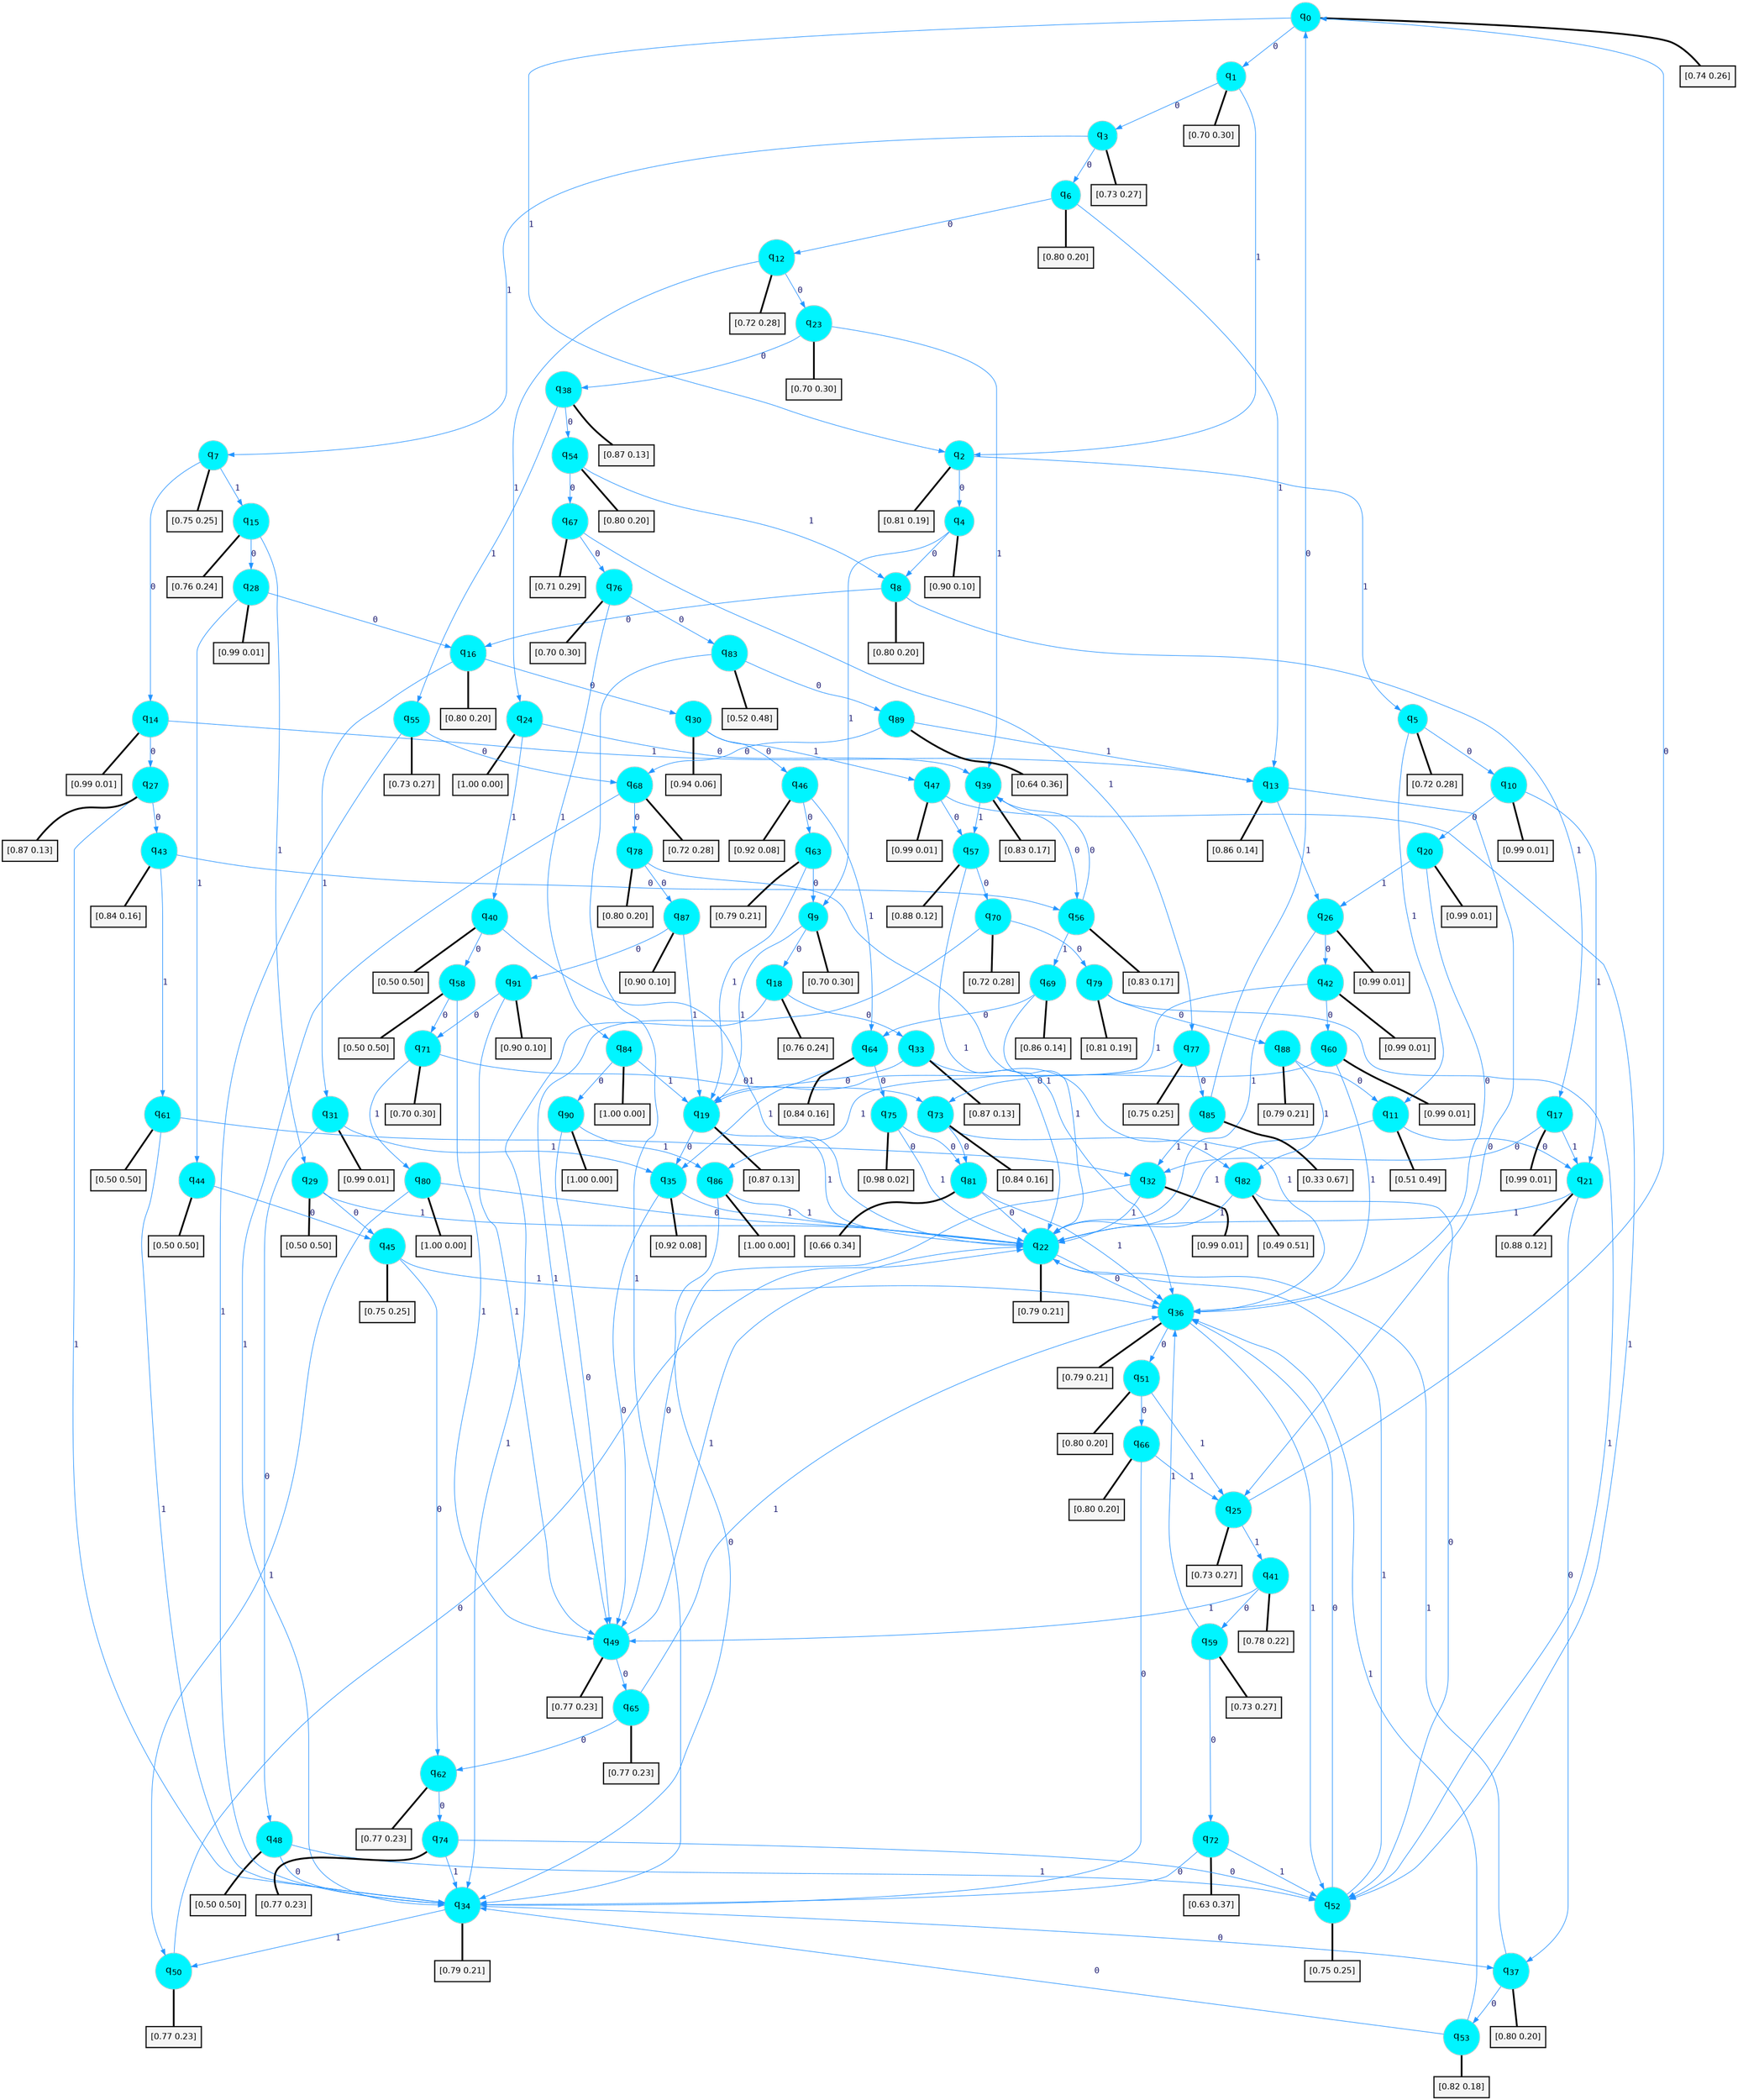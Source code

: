 digraph G {
graph [
bgcolor=transparent, dpi=300, rankdir=TD, size="40,25"];
node [
color=gray, fillcolor=turquoise1, fontcolor=black, fontname=Helvetica, fontsize=16, fontweight=bold, shape=circle, style=filled];
edge [
arrowsize=1, color=dodgerblue1, fontcolor=midnightblue, fontname=courier, fontweight=bold, penwidth=1, style=solid, weight=20];
0[label=<q<SUB>0</SUB>>];
1[label=<q<SUB>1</SUB>>];
2[label=<q<SUB>2</SUB>>];
3[label=<q<SUB>3</SUB>>];
4[label=<q<SUB>4</SUB>>];
5[label=<q<SUB>5</SUB>>];
6[label=<q<SUB>6</SUB>>];
7[label=<q<SUB>7</SUB>>];
8[label=<q<SUB>8</SUB>>];
9[label=<q<SUB>9</SUB>>];
10[label=<q<SUB>10</SUB>>];
11[label=<q<SUB>11</SUB>>];
12[label=<q<SUB>12</SUB>>];
13[label=<q<SUB>13</SUB>>];
14[label=<q<SUB>14</SUB>>];
15[label=<q<SUB>15</SUB>>];
16[label=<q<SUB>16</SUB>>];
17[label=<q<SUB>17</SUB>>];
18[label=<q<SUB>18</SUB>>];
19[label=<q<SUB>19</SUB>>];
20[label=<q<SUB>20</SUB>>];
21[label=<q<SUB>21</SUB>>];
22[label=<q<SUB>22</SUB>>];
23[label=<q<SUB>23</SUB>>];
24[label=<q<SUB>24</SUB>>];
25[label=<q<SUB>25</SUB>>];
26[label=<q<SUB>26</SUB>>];
27[label=<q<SUB>27</SUB>>];
28[label=<q<SUB>28</SUB>>];
29[label=<q<SUB>29</SUB>>];
30[label=<q<SUB>30</SUB>>];
31[label=<q<SUB>31</SUB>>];
32[label=<q<SUB>32</SUB>>];
33[label=<q<SUB>33</SUB>>];
34[label=<q<SUB>34</SUB>>];
35[label=<q<SUB>35</SUB>>];
36[label=<q<SUB>36</SUB>>];
37[label=<q<SUB>37</SUB>>];
38[label=<q<SUB>38</SUB>>];
39[label=<q<SUB>39</SUB>>];
40[label=<q<SUB>40</SUB>>];
41[label=<q<SUB>41</SUB>>];
42[label=<q<SUB>42</SUB>>];
43[label=<q<SUB>43</SUB>>];
44[label=<q<SUB>44</SUB>>];
45[label=<q<SUB>45</SUB>>];
46[label=<q<SUB>46</SUB>>];
47[label=<q<SUB>47</SUB>>];
48[label=<q<SUB>48</SUB>>];
49[label=<q<SUB>49</SUB>>];
50[label=<q<SUB>50</SUB>>];
51[label=<q<SUB>51</SUB>>];
52[label=<q<SUB>52</SUB>>];
53[label=<q<SUB>53</SUB>>];
54[label=<q<SUB>54</SUB>>];
55[label=<q<SUB>55</SUB>>];
56[label=<q<SUB>56</SUB>>];
57[label=<q<SUB>57</SUB>>];
58[label=<q<SUB>58</SUB>>];
59[label=<q<SUB>59</SUB>>];
60[label=<q<SUB>60</SUB>>];
61[label=<q<SUB>61</SUB>>];
62[label=<q<SUB>62</SUB>>];
63[label=<q<SUB>63</SUB>>];
64[label=<q<SUB>64</SUB>>];
65[label=<q<SUB>65</SUB>>];
66[label=<q<SUB>66</SUB>>];
67[label=<q<SUB>67</SUB>>];
68[label=<q<SUB>68</SUB>>];
69[label=<q<SUB>69</SUB>>];
70[label=<q<SUB>70</SUB>>];
71[label=<q<SUB>71</SUB>>];
72[label=<q<SUB>72</SUB>>];
73[label=<q<SUB>73</SUB>>];
74[label=<q<SUB>74</SUB>>];
75[label=<q<SUB>75</SUB>>];
76[label=<q<SUB>76</SUB>>];
77[label=<q<SUB>77</SUB>>];
78[label=<q<SUB>78</SUB>>];
79[label=<q<SUB>79</SUB>>];
80[label=<q<SUB>80</SUB>>];
81[label=<q<SUB>81</SUB>>];
82[label=<q<SUB>82</SUB>>];
83[label=<q<SUB>83</SUB>>];
84[label=<q<SUB>84</SUB>>];
85[label=<q<SUB>85</SUB>>];
86[label=<q<SUB>86</SUB>>];
87[label=<q<SUB>87</SUB>>];
88[label=<q<SUB>88</SUB>>];
89[label=<q<SUB>89</SUB>>];
90[label=<q<SUB>90</SUB>>];
91[label=<q<SUB>91</SUB>>];
92[label="[0.74 0.26]", shape=box,fontcolor=black, fontname=Helvetica, fontsize=14, penwidth=2, fillcolor=whitesmoke,color=black];
93[label="[0.70 0.30]", shape=box,fontcolor=black, fontname=Helvetica, fontsize=14, penwidth=2, fillcolor=whitesmoke,color=black];
94[label="[0.81 0.19]", shape=box,fontcolor=black, fontname=Helvetica, fontsize=14, penwidth=2, fillcolor=whitesmoke,color=black];
95[label="[0.73 0.27]", shape=box,fontcolor=black, fontname=Helvetica, fontsize=14, penwidth=2, fillcolor=whitesmoke,color=black];
96[label="[0.90 0.10]", shape=box,fontcolor=black, fontname=Helvetica, fontsize=14, penwidth=2, fillcolor=whitesmoke,color=black];
97[label="[0.72 0.28]", shape=box,fontcolor=black, fontname=Helvetica, fontsize=14, penwidth=2, fillcolor=whitesmoke,color=black];
98[label="[0.80 0.20]", shape=box,fontcolor=black, fontname=Helvetica, fontsize=14, penwidth=2, fillcolor=whitesmoke,color=black];
99[label="[0.75 0.25]", shape=box,fontcolor=black, fontname=Helvetica, fontsize=14, penwidth=2, fillcolor=whitesmoke,color=black];
100[label="[0.80 0.20]", shape=box,fontcolor=black, fontname=Helvetica, fontsize=14, penwidth=2, fillcolor=whitesmoke,color=black];
101[label="[0.70 0.30]", shape=box,fontcolor=black, fontname=Helvetica, fontsize=14, penwidth=2, fillcolor=whitesmoke,color=black];
102[label="[0.99 0.01]", shape=box,fontcolor=black, fontname=Helvetica, fontsize=14, penwidth=2, fillcolor=whitesmoke,color=black];
103[label="[0.51 0.49]", shape=box,fontcolor=black, fontname=Helvetica, fontsize=14, penwidth=2, fillcolor=whitesmoke,color=black];
104[label="[0.72 0.28]", shape=box,fontcolor=black, fontname=Helvetica, fontsize=14, penwidth=2, fillcolor=whitesmoke,color=black];
105[label="[0.86 0.14]", shape=box,fontcolor=black, fontname=Helvetica, fontsize=14, penwidth=2, fillcolor=whitesmoke,color=black];
106[label="[0.99 0.01]", shape=box,fontcolor=black, fontname=Helvetica, fontsize=14, penwidth=2, fillcolor=whitesmoke,color=black];
107[label="[0.76 0.24]", shape=box,fontcolor=black, fontname=Helvetica, fontsize=14, penwidth=2, fillcolor=whitesmoke,color=black];
108[label="[0.80 0.20]", shape=box,fontcolor=black, fontname=Helvetica, fontsize=14, penwidth=2, fillcolor=whitesmoke,color=black];
109[label="[0.99 0.01]", shape=box,fontcolor=black, fontname=Helvetica, fontsize=14, penwidth=2, fillcolor=whitesmoke,color=black];
110[label="[0.76 0.24]", shape=box,fontcolor=black, fontname=Helvetica, fontsize=14, penwidth=2, fillcolor=whitesmoke,color=black];
111[label="[0.87 0.13]", shape=box,fontcolor=black, fontname=Helvetica, fontsize=14, penwidth=2, fillcolor=whitesmoke,color=black];
112[label="[0.99 0.01]", shape=box,fontcolor=black, fontname=Helvetica, fontsize=14, penwidth=2, fillcolor=whitesmoke,color=black];
113[label="[0.88 0.12]", shape=box,fontcolor=black, fontname=Helvetica, fontsize=14, penwidth=2, fillcolor=whitesmoke,color=black];
114[label="[0.79 0.21]", shape=box,fontcolor=black, fontname=Helvetica, fontsize=14, penwidth=2, fillcolor=whitesmoke,color=black];
115[label="[0.70 0.30]", shape=box,fontcolor=black, fontname=Helvetica, fontsize=14, penwidth=2, fillcolor=whitesmoke,color=black];
116[label="[1.00 0.00]", shape=box,fontcolor=black, fontname=Helvetica, fontsize=14, penwidth=2, fillcolor=whitesmoke,color=black];
117[label="[0.73 0.27]", shape=box,fontcolor=black, fontname=Helvetica, fontsize=14, penwidth=2, fillcolor=whitesmoke,color=black];
118[label="[0.99 0.01]", shape=box,fontcolor=black, fontname=Helvetica, fontsize=14, penwidth=2, fillcolor=whitesmoke,color=black];
119[label="[0.87 0.13]", shape=box,fontcolor=black, fontname=Helvetica, fontsize=14, penwidth=2, fillcolor=whitesmoke,color=black];
120[label="[0.99 0.01]", shape=box,fontcolor=black, fontname=Helvetica, fontsize=14, penwidth=2, fillcolor=whitesmoke,color=black];
121[label="[0.50 0.50]", shape=box,fontcolor=black, fontname=Helvetica, fontsize=14, penwidth=2, fillcolor=whitesmoke,color=black];
122[label="[0.94 0.06]", shape=box,fontcolor=black, fontname=Helvetica, fontsize=14, penwidth=2, fillcolor=whitesmoke,color=black];
123[label="[0.99 0.01]", shape=box,fontcolor=black, fontname=Helvetica, fontsize=14, penwidth=2, fillcolor=whitesmoke,color=black];
124[label="[0.99 0.01]", shape=box,fontcolor=black, fontname=Helvetica, fontsize=14, penwidth=2, fillcolor=whitesmoke,color=black];
125[label="[0.87 0.13]", shape=box,fontcolor=black, fontname=Helvetica, fontsize=14, penwidth=2, fillcolor=whitesmoke,color=black];
126[label="[0.79 0.21]", shape=box,fontcolor=black, fontname=Helvetica, fontsize=14, penwidth=2, fillcolor=whitesmoke,color=black];
127[label="[0.92 0.08]", shape=box,fontcolor=black, fontname=Helvetica, fontsize=14, penwidth=2, fillcolor=whitesmoke,color=black];
128[label="[0.79 0.21]", shape=box,fontcolor=black, fontname=Helvetica, fontsize=14, penwidth=2, fillcolor=whitesmoke,color=black];
129[label="[0.80 0.20]", shape=box,fontcolor=black, fontname=Helvetica, fontsize=14, penwidth=2, fillcolor=whitesmoke,color=black];
130[label="[0.87 0.13]", shape=box,fontcolor=black, fontname=Helvetica, fontsize=14, penwidth=2, fillcolor=whitesmoke,color=black];
131[label="[0.83 0.17]", shape=box,fontcolor=black, fontname=Helvetica, fontsize=14, penwidth=2, fillcolor=whitesmoke,color=black];
132[label="[0.50 0.50]", shape=box,fontcolor=black, fontname=Helvetica, fontsize=14, penwidth=2, fillcolor=whitesmoke,color=black];
133[label="[0.78 0.22]", shape=box,fontcolor=black, fontname=Helvetica, fontsize=14, penwidth=2, fillcolor=whitesmoke,color=black];
134[label="[0.99 0.01]", shape=box,fontcolor=black, fontname=Helvetica, fontsize=14, penwidth=2, fillcolor=whitesmoke,color=black];
135[label="[0.84 0.16]", shape=box,fontcolor=black, fontname=Helvetica, fontsize=14, penwidth=2, fillcolor=whitesmoke,color=black];
136[label="[0.50 0.50]", shape=box,fontcolor=black, fontname=Helvetica, fontsize=14, penwidth=2, fillcolor=whitesmoke,color=black];
137[label="[0.75 0.25]", shape=box,fontcolor=black, fontname=Helvetica, fontsize=14, penwidth=2, fillcolor=whitesmoke,color=black];
138[label="[0.92 0.08]", shape=box,fontcolor=black, fontname=Helvetica, fontsize=14, penwidth=2, fillcolor=whitesmoke,color=black];
139[label="[0.99 0.01]", shape=box,fontcolor=black, fontname=Helvetica, fontsize=14, penwidth=2, fillcolor=whitesmoke,color=black];
140[label="[0.50 0.50]", shape=box,fontcolor=black, fontname=Helvetica, fontsize=14, penwidth=2, fillcolor=whitesmoke,color=black];
141[label="[0.77 0.23]", shape=box,fontcolor=black, fontname=Helvetica, fontsize=14, penwidth=2, fillcolor=whitesmoke,color=black];
142[label="[0.77 0.23]", shape=box,fontcolor=black, fontname=Helvetica, fontsize=14, penwidth=2, fillcolor=whitesmoke,color=black];
143[label="[0.80 0.20]", shape=box,fontcolor=black, fontname=Helvetica, fontsize=14, penwidth=2, fillcolor=whitesmoke,color=black];
144[label="[0.75 0.25]", shape=box,fontcolor=black, fontname=Helvetica, fontsize=14, penwidth=2, fillcolor=whitesmoke,color=black];
145[label="[0.82 0.18]", shape=box,fontcolor=black, fontname=Helvetica, fontsize=14, penwidth=2, fillcolor=whitesmoke,color=black];
146[label="[0.80 0.20]", shape=box,fontcolor=black, fontname=Helvetica, fontsize=14, penwidth=2, fillcolor=whitesmoke,color=black];
147[label="[0.73 0.27]", shape=box,fontcolor=black, fontname=Helvetica, fontsize=14, penwidth=2, fillcolor=whitesmoke,color=black];
148[label="[0.83 0.17]", shape=box,fontcolor=black, fontname=Helvetica, fontsize=14, penwidth=2, fillcolor=whitesmoke,color=black];
149[label="[0.88 0.12]", shape=box,fontcolor=black, fontname=Helvetica, fontsize=14, penwidth=2, fillcolor=whitesmoke,color=black];
150[label="[0.50 0.50]", shape=box,fontcolor=black, fontname=Helvetica, fontsize=14, penwidth=2, fillcolor=whitesmoke,color=black];
151[label="[0.73 0.27]", shape=box,fontcolor=black, fontname=Helvetica, fontsize=14, penwidth=2, fillcolor=whitesmoke,color=black];
152[label="[0.99 0.01]", shape=box,fontcolor=black, fontname=Helvetica, fontsize=14, penwidth=2, fillcolor=whitesmoke,color=black];
153[label="[0.50 0.50]", shape=box,fontcolor=black, fontname=Helvetica, fontsize=14, penwidth=2, fillcolor=whitesmoke,color=black];
154[label="[0.77 0.23]", shape=box,fontcolor=black, fontname=Helvetica, fontsize=14, penwidth=2, fillcolor=whitesmoke,color=black];
155[label="[0.79 0.21]", shape=box,fontcolor=black, fontname=Helvetica, fontsize=14, penwidth=2, fillcolor=whitesmoke,color=black];
156[label="[0.84 0.16]", shape=box,fontcolor=black, fontname=Helvetica, fontsize=14, penwidth=2, fillcolor=whitesmoke,color=black];
157[label="[0.77 0.23]", shape=box,fontcolor=black, fontname=Helvetica, fontsize=14, penwidth=2, fillcolor=whitesmoke,color=black];
158[label="[0.80 0.20]", shape=box,fontcolor=black, fontname=Helvetica, fontsize=14, penwidth=2, fillcolor=whitesmoke,color=black];
159[label="[0.71 0.29]", shape=box,fontcolor=black, fontname=Helvetica, fontsize=14, penwidth=2, fillcolor=whitesmoke,color=black];
160[label="[0.72 0.28]", shape=box,fontcolor=black, fontname=Helvetica, fontsize=14, penwidth=2, fillcolor=whitesmoke,color=black];
161[label="[0.86 0.14]", shape=box,fontcolor=black, fontname=Helvetica, fontsize=14, penwidth=2, fillcolor=whitesmoke,color=black];
162[label="[0.72 0.28]", shape=box,fontcolor=black, fontname=Helvetica, fontsize=14, penwidth=2, fillcolor=whitesmoke,color=black];
163[label="[0.70 0.30]", shape=box,fontcolor=black, fontname=Helvetica, fontsize=14, penwidth=2, fillcolor=whitesmoke,color=black];
164[label="[0.63 0.37]", shape=box,fontcolor=black, fontname=Helvetica, fontsize=14, penwidth=2, fillcolor=whitesmoke,color=black];
165[label="[0.84 0.16]", shape=box,fontcolor=black, fontname=Helvetica, fontsize=14, penwidth=2, fillcolor=whitesmoke,color=black];
166[label="[0.77 0.23]", shape=box,fontcolor=black, fontname=Helvetica, fontsize=14, penwidth=2, fillcolor=whitesmoke,color=black];
167[label="[0.98 0.02]", shape=box,fontcolor=black, fontname=Helvetica, fontsize=14, penwidth=2, fillcolor=whitesmoke,color=black];
168[label="[0.70 0.30]", shape=box,fontcolor=black, fontname=Helvetica, fontsize=14, penwidth=2, fillcolor=whitesmoke,color=black];
169[label="[0.75 0.25]", shape=box,fontcolor=black, fontname=Helvetica, fontsize=14, penwidth=2, fillcolor=whitesmoke,color=black];
170[label="[0.80 0.20]", shape=box,fontcolor=black, fontname=Helvetica, fontsize=14, penwidth=2, fillcolor=whitesmoke,color=black];
171[label="[0.81 0.19]", shape=box,fontcolor=black, fontname=Helvetica, fontsize=14, penwidth=2, fillcolor=whitesmoke,color=black];
172[label="[1.00 0.00]", shape=box,fontcolor=black, fontname=Helvetica, fontsize=14, penwidth=2, fillcolor=whitesmoke,color=black];
173[label="[0.66 0.34]", shape=box,fontcolor=black, fontname=Helvetica, fontsize=14, penwidth=2, fillcolor=whitesmoke,color=black];
174[label="[0.49 0.51]", shape=box,fontcolor=black, fontname=Helvetica, fontsize=14, penwidth=2, fillcolor=whitesmoke,color=black];
175[label="[0.52 0.48]", shape=box,fontcolor=black, fontname=Helvetica, fontsize=14, penwidth=2, fillcolor=whitesmoke,color=black];
176[label="[1.00 0.00]", shape=box,fontcolor=black, fontname=Helvetica, fontsize=14, penwidth=2, fillcolor=whitesmoke,color=black];
177[label="[0.33 0.67]", shape=box,fontcolor=black, fontname=Helvetica, fontsize=14, penwidth=2, fillcolor=whitesmoke,color=black];
178[label="[1.00 0.00]", shape=box,fontcolor=black, fontname=Helvetica, fontsize=14, penwidth=2, fillcolor=whitesmoke,color=black];
179[label="[0.90 0.10]", shape=box,fontcolor=black, fontname=Helvetica, fontsize=14, penwidth=2, fillcolor=whitesmoke,color=black];
180[label="[0.79 0.21]", shape=box,fontcolor=black, fontname=Helvetica, fontsize=14, penwidth=2, fillcolor=whitesmoke,color=black];
181[label="[0.64 0.36]", shape=box,fontcolor=black, fontname=Helvetica, fontsize=14, penwidth=2, fillcolor=whitesmoke,color=black];
182[label="[1.00 0.00]", shape=box,fontcolor=black, fontname=Helvetica, fontsize=14, penwidth=2, fillcolor=whitesmoke,color=black];
183[label="[0.90 0.10]", shape=box,fontcolor=black, fontname=Helvetica, fontsize=14, penwidth=2, fillcolor=whitesmoke,color=black];
0->1 [label=0];
0->2 [label=1];
0->92 [arrowhead=none, penwidth=3,color=black];
1->3 [label=0];
1->2 [label=1];
1->93 [arrowhead=none, penwidth=3,color=black];
2->4 [label=0];
2->5 [label=1];
2->94 [arrowhead=none, penwidth=3,color=black];
3->6 [label=0];
3->7 [label=1];
3->95 [arrowhead=none, penwidth=3,color=black];
4->8 [label=0];
4->9 [label=1];
4->96 [arrowhead=none, penwidth=3,color=black];
5->10 [label=0];
5->11 [label=1];
5->97 [arrowhead=none, penwidth=3,color=black];
6->12 [label=0];
6->13 [label=1];
6->98 [arrowhead=none, penwidth=3,color=black];
7->14 [label=0];
7->15 [label=1];
7->99 [arrowhead=none, penwidth=3,color=black];
8->16 [label=0];
8->17 [label=1];
8->100 [arrowhead=none, penwidth=3,color=black];
9->18 [label=0];
9->19 [label=1];
9->101 [arrowhead=none, penwidth=3,color=black];
10->20 [label=0];
10->21 [label=1];
10->102 [arrowhead=none, penwidth=3,color=black];
11->21 [label=0];
11->22 [label=1];
11->103 [arrowhead=none, penwidth=3,color=black];
12->23 [label=0];
12->24 [label=1];
12->104 [arrowhead=none, penwidth=3,color=black];
13->25 [label=0];
13->26 [label=1];
13->105 [arrowhead=none, penwidth=3,color=black];
14->27 [label=0];
14->13 [label=1];
14->106 [arrowhead=none, penwidth=3,color=black];
15->28 [label=0];
15->29 [label=1];
15->107 [arrowhead=none, penwidth=3,color=black];
16->30 [label=0];
16->31 [label=1];
16->108 [arrowhead=none, penwidth=3,color=black];
17->32 [label=0];
17->21 [label=1];
17->109 [arrowhead=none, penwidth=3,color=black];
18->33 [label=0];
18->34 [label=1];
18->110 [arrowhead=none, penwidth=3,color=black];
19->35 [label=0];
19->22 [label=1];
19->111 [arrowhead=none, penwidth=3,color=black];
20->36 [label=0];
20->26 [label=1];
20->112 [arrowhead=none, penwidth=3,color=black];
21->37 [label=0];
21->22 [label=1];
21->113 [arrowhead=none, penwidth=3,color=black];
22->36 [label=0];
22->114 [arrowhead=none, penwidth=3,color=black];
23->38 [label=0];
23->39 [label=1];
23->115 [arrowhead=none, penwidth=3,color=black];
24->39 [label=0];
24->40 [label=1];
24->116 [arrowhead=none, penwidth=3,color=black];
25->0 [label=0];
25->41 [label=1];
25->117 [arrowhead=none, penwidth=3,color=black];
26->42 [label=0];
26->22 [label=1];
26->118 [arrowhead=none, penwidth=3,color=black];
27->43 [label=0];
27->34 [label=1];
27->119 [arrowhead=none, penwidth=3,color=black];
28->16 [label=0];
28->44 [label=1];
28->120 [arrowhead=none, penwidth=3,color=black];
29->45 [label=0];
29->22 [label=1];
29->121 [arrowhead=none, penwidth=3,color=black];
30->46 [label=0];
30->47 [label=1];
30->122 [arrowhead=none, penwidth=3,color=black];
31->48 [label=0];
31->35 [label=1];
31->123 [arrowhead=none, penwidth=3,color=black];
32->49 [label=0];
32->22 [label=1];
32->124 [arrowhead=none, penwidth=3,color=black];
33->19 [label=0];
33->36 [label=1];
33->125 [arrowhead=none, penwidth=3,color=black];
34->37 [label=0];
34->50 [label=1];
34->126 [arrowhead=none, penwidth=3,color=black];
35->49 [label=0];
35->22 [label=1];
35->127 [arrowhead=none, penwidth=3,color=black];
36->51 [label=0];
36->52 [label=1];
36->128 [arrowhead=none, penwidth=3,color=black];
37->53 [label=0];
37->22 [label=1];
37->129 [arrowhead=none, penwidth=3,color=black];
38->54 [label=0];
38->55 [label=1];
38->130 [arrowhead=none, penwidth=3,color=black];
39->56 [label=0];
39->57 [label=1];
39->131 [arrowhead=none, penwidth=3,color=black];
40->58 [label=0];
40->22 [label=1];
40->132 [arrowhead=none, penwidth=3,color=black];
41->59 [label=0];
41->49 [label=1];
41->133 [arrowhead=none, penwidth=3,color=black];
42->60 [label=0];
42->19 [label=1];
42->134 [arrowhead=none, penwidth=3,color=black];
43->56 [label=0];
43->61 [label=1];
43->135 [arrowhead=none, penwidth=3,color=black];
44->45 [label=0];
44->136 [arrowhead=none, penwidth=3,color=black];
45->62 [label=0];
45->36 [label=1];
45->137 [arrowhead=none, penwidth=3,color=black];
46->63 [label=0];
46->64 [label=1];
46->138 [arrowhead=none, penwidth=3,color=black];
47->57 [label=0];
47->52 [label=1];
47->139 [arrowhead=none, penwidth=3,color=black];
48->34 [label=0];
48->52 [label=1];
48->140 [arrowhead=none, penwidth=3,color=black];
49->65 [label=0];
49->22 [label=1];
49->141 [arrowhead=none, penwidth=3,color=black];
50->22 [label=0];
50->142 [arrowhead=none, penwidth=3,color=black];
51->66 [label=0];
51->25 [label=1];
51->143 [arrowhead=none, penwidth=3,color=black];
52->36 [label=0];
52->22 [label=1];
52->144 [arrowhead=none, penwidth=3,color=black];
53->34 [label=0];
53->36 [label=1];
53->145 [arrowhead=none, penwidth=3,color=black];
54->67 [label=0];
54->8 [label=1];
54->146 [arrowhead=none, penwidth=3,color=black];
55->68 [label=0];
55->34 [label=1];
55->147 [arrowhead=none, penwidth=3,color=black];
56->39 [label=0];
56->69 [label=1];
56->148 [arrowhead=none, penwidth=3,color=black];
57->70 [label=0];
57->22 [label=1];
57->149 [arrowhead=none, penwidth=3,color=black];
58->71 [label=0];
58->49 [label=1];
58->150 [arrowhead=none, penwidth=3,color=black];
59->72 [label=0];
59->36 [label=1];
59->151 [arrowhead=none, penwidth=3,color=black];
60->73 [label=0];
60->36 [label=1];
60->152 [arrowhead=none, penwidth=3,color=black];
61->32 [label=0];
61->34 [label=1];
61->153 [arrowhead=none, penwidth=3,color=black];
62->74 [label=0];
62->154 [arrowhead=none, penwidth=3,color=black];
63->9 [label=0];
63->19 [label=1];
63->155 [arrowhead=none, penwidth=3,color=black];
64->75 [label=0];
64->35 [label=1];
64->156 [arrowhead=none, penwidth=3,color=black];
65->62 [label=0];
65->36 [label=1];
65->157 [arrowhead=none, penwidth=3,color=black];
66->34 [label=0];
66->25 [label=1];
66->158 [arrowhead=none, penwidth=3,color=black];
67->76 [label=0];
67->77 [label=1];
67->159 [arrowhead=none, penwidth=3,color=black];
68->78 [label=0];
68->34 [label=1];
68->160 [arrowhead=none, penwidth=3,color=black];
69->64 [label=0];
69->22 [label=1];
69->161 [arrowhead=none, penwidth=3,color=black];
70->79 [label=0];
70->49 [label=1];
70->162 [arrowhead=none, penwidth=3,color=black];
71->73 [label=0];
71->80 [label=1];
71->163 [arrowhead=none, penwidth=3,color=black];
72->34 [label=0];
72->52 [label=1];
72->164 [arrowhead=none, penwidth=3,color=black];
73->81 [label=0];
73->82 [label=1];
73->165 [arrowhead=none, penwidth=3,color=black];
74->52 [label=0];
74->34 [label=1];
74->166 [arrowhead=none, penwidth=3,color=black];
75->81 [label=0];
75->22 [label=1];
75->167 [arrowhead=none, penwidth=3,color=black];
76->83 [label=0];
76->84 [label=1];
76->168 [arrowhead=none, penwidth=3,color=black];
77->85 [label=0];
77->86 [label=1];
77->169 [arrowhead=none, penwidth=3,color=black];
78->87 [label=0];
78->36 [label=1];
78->170 [arrowhead=none, penwidth=3,color=black];
79->88 [label=0];
79->52 [label=1];
79->171 [arrowhead=none, penwidth=3,color=black];
80->22 [label=0];
80->50 [label=1];
80->172 [arrowhead=none, penwidth=3,color=black];
81->22 [label=0];
81->36 [label=1];
81->173 [arrowhead=none, penwidth=3,color=black];
82->52 [label=0];
82->22 [label=1];
82->174 [arrowhead=none, penwidth=3,color=black];
83->89 [label=0];
83->34 [label=1];
83->175 [arrowhead=none, penwidth=3,color=black];
84->90 [label=0];
84->19 [label=1];
84->176 [arrowhead=none, penwidth=3,color=black];
85->0 [label=0];
85->32 [label=1];
85->177 [arrowhead=none, penwidth=3,color=black];
86->34 [label=0];
86->22 [label=1];
86->178 [arrowhead=none, penwidth=3,color=black];
87->91 [label=0];
87->19 [label=1];
87->179 [arrowhead=none, penwidth=3,color=black];
88->11 [label=0];
88->82 [label=1];
88->180 [arrowhead=none, penwidth=3,color=black];
89->68 [label=0];
89->13 [label=1];
89->181 [arrowhead=none, penwidth=3,color=black];
90->49 [label=0];
90->86 [label=1];
90->182 [arrowhead=none, penwidth=3,color=black];
91->71 [label=0];
91->49 [label=1];
91->183 [arrowhead=none, penwidth=3,color=black];
}
